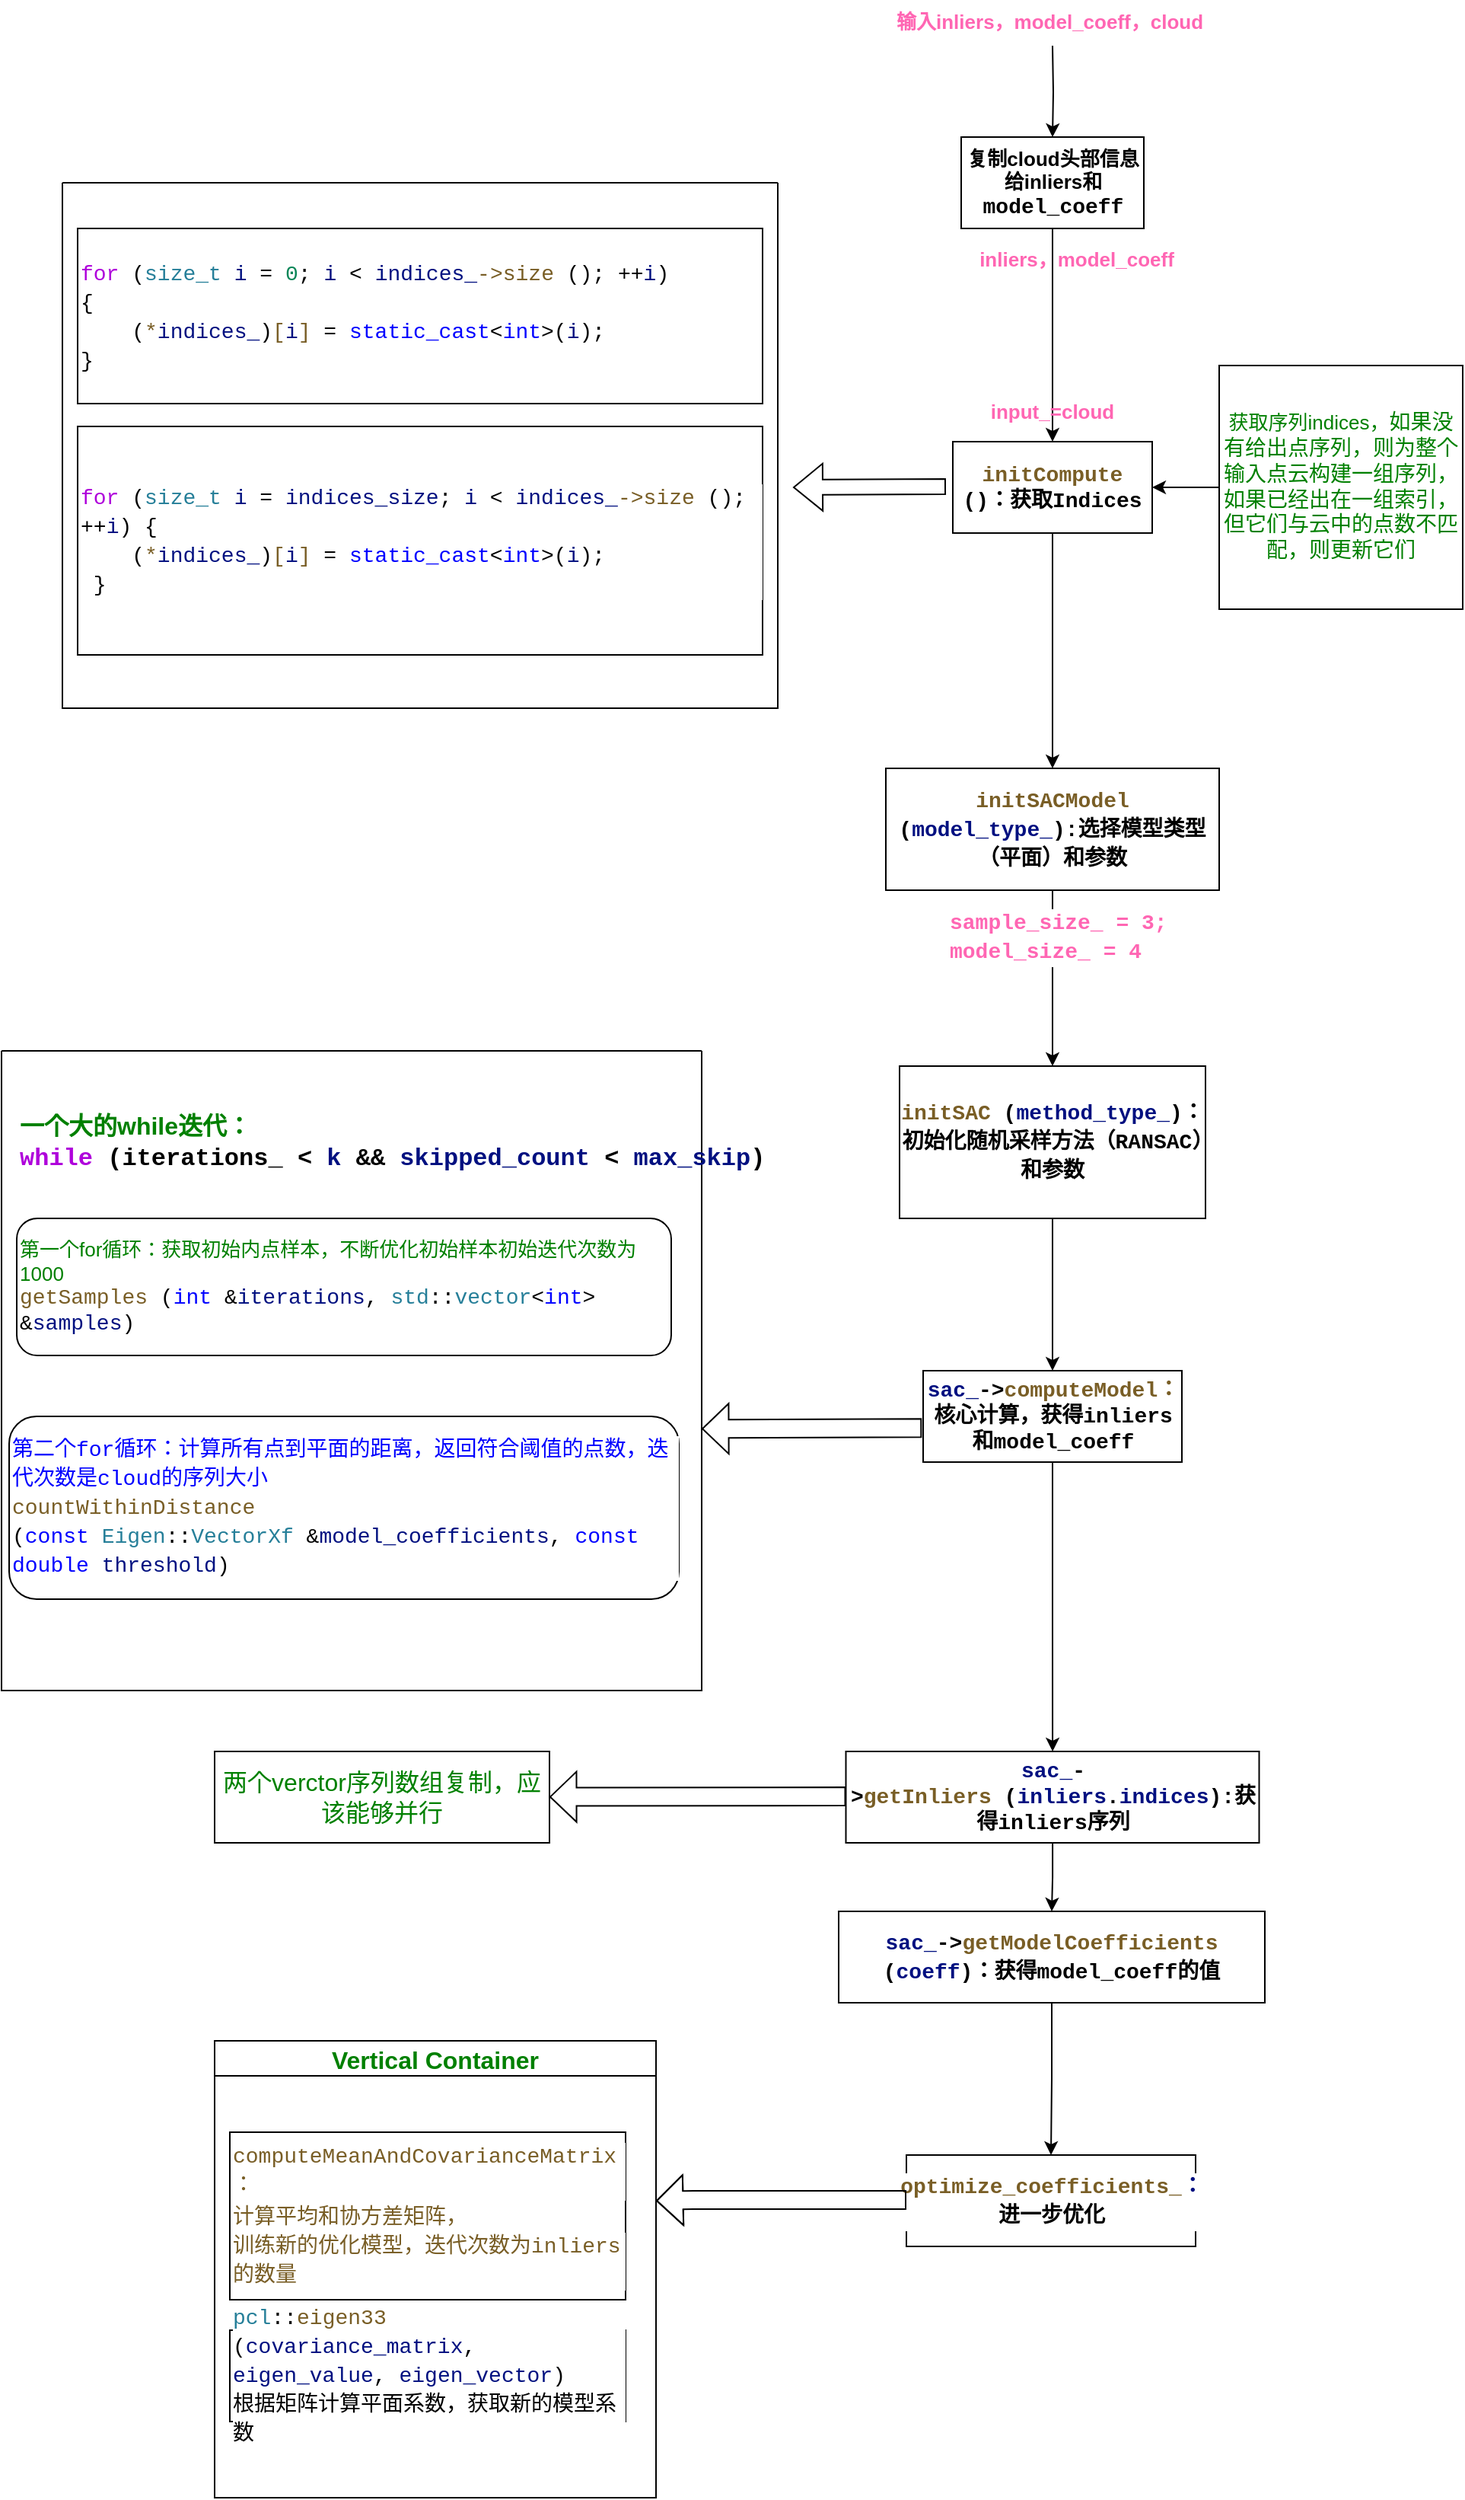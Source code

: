 <mxfile version="18.0.1" type="github">
  <diagram id="I3ww5SjWaeeA8FYdb1Cg" name="第 1 页">
    <mxGraphModel dx="1830" dy="586" grid="1" gridSize="10" guides="1" tooltips="1" connect="1" arrows="1" fold="1" page="1" pageScale="1" pageWidth="827" pageHeight="1169" math="0" shadow="0">
      <root>
        <mxCell id="0" />
        <mxCell id="1" parent="0" />
        <mxCell id="FJBJN5pR6QjKi9RD2nhv-38" value="" style="edgeStyle=orthogonalEdgeStyle;rounded=0;orthogonalLoop=1;jettySize=auto;html=1;fontSize=13;fontColor=#FF66B3;" edge="1" parent="1" source="FJBJN5pR6QjKi9RD2nhv-1" target="FJBJN5pR6QjKi9RD2nhv-7">
          <mxGeometry relative="1" as="geometry" />
        </mxCell>
        <mxCell id="FJBJN5pR6QjKi9RD2nhv-1" value="&lt;b&gt;&lt;font style=&quot;font-size: 13px;&quot;&gt;复制cloud头部信息给inliers和&lt;/font&gt;&lt;/b&gt;&lt;span style=&quot;background-color: rgb(255, 255, 255); font-family: Consolas, &amp;quot;Courier New&amp;quot;, monospace; font-size: 14px;&quot;&gt;&lt;b&gt;model_coeff&lt;/b&gt;&lt;/span&gt;" style="rounded=0;whiteSpace=wrap;html=1;" vertex="1" parent="1">
          <mxGeometry x="500.5" y="180" width="120" height="60" as="geometry" />
        </mxCell>
        <mxCell id="FJBJN5pR6QjKi9RD2nhv-12" value="" style="edgeStyle=orthogonalEdgeStyle;rounded=0;orthogonalLoop=1;jettySize=auto;html=1;fontSize=13;fontColor=#000000;" edge="1" parent="1" source="FJBJN5pR6QjKi9RD2nhv-7" target="FJBJN5pR6QjKi9RD2nhv-9">
          <mxGeometry relative="1" as="geometry" />
        </mxCell>
        <mxCell id="FJBJN5pR6QjKi9RD2nhv-7" value="&lt;b&gt;&lt;span style=&quot;font-family: Consolas, &amp;quot;Courier New&amp;quot;, monospace; font-size: 14px; color: rgb(121, 94, 38);&quot;&gt;initCompute&lt;/span&gt;&lt;span style=&quot;background-color: rgb(255, 255, 255); font-family: Consolas, &amp;quot;Courier New&amp;quot;, monospace; font-size: 14px;&quot;&gt; ()：获取Indices&lt;/span&gt;&lt;/b&gt;" style="rounded=0;whiteSpace=wrap;html=1;fontSize=13;fontColor=#000000;" vertex="1" parent="1">
          <mxGeometry x="495" y="380" width="131" height="60" as="geometry" />
        </mxCell>
        <mxCell id="FJBJN5pR6QjKi9RD2nhv-14" value="" style="edgeStyle=orthogonalEdgeStyle;rounded=0;orthogonalLoop=1;jettySize=auto;html=1;fontSize=13;fontColor=#000000;" edge="1" parent="1" source="FJBJN5pR6QjKi9RD2nhv-9" target="FJBJN5pR6QjKi9RD2nhv-13">
          <mxGeometry relative="1" as="geometry" />
        </mxCell>
        <mxCell id="FJBJN5pR6QjKi9RD2nhv-9" value="&lt;div style=&quot;background-color: rgb(255, 255, 255); font-family: Consolas, &amp;quot;Courier New&amp;quot;, monospace; font-size: 14px; line-height: 19px;&quot;&gt;&lt;b&gt;&lt;span style=&quot;color: #795e26;&quot;&gt;initSACModel&lt;/span&gt; (&lt;span style=&quot;color: #001080;&quot;&gt;model_type_&lt;/span&gt;):选择模型类型（平面）和参数&lt;/b&gt;&lt;/div&gt;" style="rounded=0;whiteSpace=wrap;html=1;fontSize=13;fontColor=#000000;" vertex="1" parent="1">
          <mxGeometry x="451" y="594.5" width="219" height="80" as="geometry" />
        </mxCell>
        <mxCell id="FJBJN5pR6QjKi9RD2nhv-20" value="" style="edgeStyle=orthogonalEdgeStyle;rounded=0;orthogonalLoop=1;jettySize=auto;html=1;fontSize=13;fontColor=#000000;" edge="1" parent="1" source="FJBJN5pR6QjKi9RD2nhv-13" target="FJBJN5pR6QjKi9RD2nhv-19">
          <mxGeometry relative="1" as="geometry" />
        </mxCell>
        <mxCell id="FJBJN5pR6QjKi9RD2nhv-13" value="&lt;div style=&quot;background-color: rgb(255, 255, 255); font-family: Consolas, &amp;quot;Courier New&amp;quot;, monospace; font-size: 14px; line-height: 19px;&quot;&gt;&lt;b&gt;&lt;span style=&quot;color: #795e26;&quot;&gt;initSAC&lt;/span&gt; (&lt;span style=&quot;color: #001080;&quot;&gt;method_type_&lt;/span&gt;)：初始化随机采样方法（RANSAC）和参数&lt;/b&gt;&lt;/div&gt;" style="rounded=0;whiteSpace=wrap;html=1;fontSize=13;fontColor=#000000;" vertex="1" parent="1">
          <mxGeometry x="460" y="790" width="201" height="100" as="geometry" />
        </mxCell>
        <mxCell id="FJBJN5pR6QjKi9RD2nhv-25" value="" style="edgeStyle=orthogonalEdgeStyle;rounded=0;orthogonalLoop=1;jettySize=auto;html=1;fontSize=13;fontColor=#000000;" edge="1" parent="1" source="FJBJN5pR6QjKi9RD2nhv-18" target="FJBJN5pR6QjKi9RD2nhv-23">
          <mxGeometry relative="1" as="geometry" />
        </mxCell>
        <mxCell id="FJBJN5pR6QjKi9RD2nhv-18" value="&lt;b style=&quot;font-family: Consolas, &amp;quot;Courier New&amp;quot;, monospace; font-size: 14px;&quot;&gt;&lt;span style=&quot;color: rgb(0, 16, 128);&quot;&gt;sac_&lt;/span&gt;-&amp;gt;&lt;span style=&quot;color: rgb(121, 94, 38);&quot;&gt;getInliers&lt;/span&gt;&amp;nbsp;(&lt;span style=&quot;color: rgb(0, 16, 128);&quot;&gt;inliers&lt;/span&gt;.&lt;span style=&quot;color: rgb(0, 16, 128);&quot;&gt;indices&lt;/span&gt;):获得inliers序列&lt;/b&gt;" style="rounded=0;whiteSpace=wrap;html=1;fontSize=13;fontColor=#000000;" vertex="1" parent="1">
          <mxGeometry x="424.75" y="1240" width="271.5" height="60" as="geometry" />
        </mxCell>
        <mxCell id="FJBJN5pR6QjKi9RD2nhv-21" value="" style="edgeStyle=orthogonalEdgeStyle;rounded=0;orthogonalLoop=1;jettySize=auto;html=1;fontSize=13;fontColor=#000000;" edge="1" parent="1" source="FJBJN5pR6QjKi9RD2nhv-19" target="FJBJN5pR6QjKi9RD2nhv-18">
          <mxGeometry relative="1" as="geometry" />
        </mxCell>
        <mxCell id="FJBJN5pR6QjKi9RD2nhv-19" value="&lt;b style=&quot;font-family: Consolas, &amp;quot;Courier New&amp;quot;, monospace; font-size: 14px;&quot;&gt;&lt;span style=&quot;color: rgb(0, 16, 128);&quot;&gt;sac_&lt;/span&gt;-&amp;gt;&lt;span style=&quot;color: rgb(121, 94, 38);&quot;&gt;computeModel：&lt;/span&gt;核心计算，获得inliers和model_coeff&lt;/b&gt;" style="rounded=0;whiteSpace=wrap;html=1;fontSize=13;fontColor=#000000;" vertex="1" parent="1">
          <mxGeometry x="475.5" y="990" width="170" height="60" as="geometry" />
        </mxCell>
        <mxCell id="FJBJN5pR6QjKi9RD2nhv-27" value="" style="edgeStyle=orthogonalEdgeStyle;rounded=0;orthogonalLoop=1;jettySize=auto;html=1;fontSize=13;fontColor=#000000;" edge="1" parent="1" source="FJBJN5pR6QjKi9RD2nhv-23" target="FJBJN5pR6QjKi9RD2nhv-26">
          <mxGeometry relative="1" as="geometry" />
        </mxCell>
        <mxCell id="FJBJN5pR6QjKi9RD2nhv-23" value="&lt;div style=&quot;background-color: rgb(255, 255, 255); font-family: Consolas, &amp;quot;Courier New&amp;quot;, monospace; font-size: 14px; line-height: 19px;&quot;&gt;&lt;b&gt;&lt;span style=&quot;color: #001080;&quot;&gt;sac_&lt;/span&gt;-&amp;gt;&lt;span style=&quot;color: #795e26;&quot;&gt;getModelCoefficients&lt;/span&gt; (&lt;span style=&quot;color: #001080;&quot;&gt;coeff&lt;/span&gt;)：获得model_coeff的值&lt;/b&gt;&lt;/div&gt;" style="rounded=0;whiteSpace=wrap;html=1;fontSize=13;fontColor=#000000;" vertex="1" parent="1">
          <mxGeometry x="420" y="1345" width="280" height="60" as="geometry" />
        </mxCell>
        <mxCell id="FJBJN5pR6QjKi9RD2nhv-26" value="&lt;div style=&quot;background-color: rgb(255, 255, 255); font-family: Consolas, &amp;quot;Courier New&amp;quot;, monospace; font-size: 14px; line-height: 19px;&quot;&gt;&lt;b style=&quot;&quot;&gt;&lt;font color=&quot;#795e26&quot;&gt;optimize_coefficients_&lt;/font&gt;&lt;font color=&quot;#001080&quot;&gt;：&lt;/font&gt;&lt;/b&gt;&lt;/div&gt;&lt;div style=&quot;background-color: rgb(255, 255, 255); font-family: Consolas, &amp;quot;Courier New&amp;quot;, monospace; font-size: 14px; line-height: 19px;&quot;&gt;&lt;b style=&quot;&quot;&gt;进一步优化&lt;/b&gt;&lt;/div&gt;" style="rounded=0;whiteSpace=wrap;html=1;fontSize=13;fontColor=#000000;" vertex="1" parent="1">
          <mxGeometry x="464.5" y="1505" width="190" height="60" as="geometry" />
        </mxCell>
        <mxCell id="FJBJN5pR6QjKi9RD2nhv-36" value="" style="edgeStyle=orthogonalEdgeStyle;rounded=0;orthogonalLoop=1;jettySize=auto;html=1;fontSize=13;fontColor=#FF66B3;" edge="1" parent="1" target="FJBJN5pR6QjKi9RD2nhv-1">
          <mxGeometry relative="1" as="geometry">
            <mxPoint x="560.5" y="120" as="sourcePoint" />
          </mxGeometry>
        </mxCell>
        <mxCell id="FJBJN5pR6QjKi9RD2nhv-37" value="&lt;b style=&quot;&quot;&gt;inliers，model_coeff&lt;/b&gt;" style="text;html=1;align=center;verticalAlign=middle;resizable=0;points=[];autosize=1;strokeColor=none;fillColor=none;fontSize=13;fontColor=#FF66B3;" vertex="1" parent="1">
          <mxGeometry x="505.5" y="250" width="140" height="20" as="geometry" />
        </mxCell>
        <mxCell id="FJBJN5pR6QjKi9RD2nhv-41" value="&lt;div style=&quot;background-color: rgb(255, 255, 255); font-family: Consolas, &amp;quot;Courier New&amp;quot;, monospace; font-size: 14px; line-height: 19px;&quot;&gt;&lt;div style=&quot;&quot;&gt;&lt;b&gt;sample_size_ = 3;&lt;/b&gt;&lt;/div&gt;&lt;div style=&quot;&quot;&gt;&lt;b&gt;model_size_ = 4&lt;/b&gt;&lt;/div&gt;&lt;/div&gt;" style="text;whiteSpace=wrap;html=1;fontSize=13;fontColor=#FF66B3;" vertex="1" parent="1">
          <mxGeometry x="490.5" y="680" width="170" height="40" as="geometry" />
        </mxCell>
        <mxCell id="FJBJN5pR6QjKi9RD2nhv-42" value="&lt;b&gt;输入inliers，model_coeff，cloud&lt;/b&gt;" style="text;whiteSpace=wrap;html=1;fontSize=13;fontColor=#FF66B3;" vertex="1" parent="1">
          <mxGeometry x="455.5" y="90" width="210" height="30" as="geometry" />
        </mxCell>
        <mxCell id="FJBJN5pR6QjKi9RD2nhv-44" value="&lt;b&gt;input_=cloud&lt;/b&gt;" style="text;html=1;align=center;verticalAlign=middle;resizable=0;points=[];autosize=1;strokeColor=none;fillColor=none;fontSize=13;fontColor=#FF66B3;" vertex="1" parent="1">
          <mxGeometry x="509.5" y="350" width="100" height="20" as="geometry" />
        </mxCell>
        <mxCell id="FJBJN5pR6QjKi9RD2nhv-64" value="" style="edgeStyle=orthogonalEdgeStyle;rounded=0;orthogonalLoop=1;jettySize=auto;html=1;fontSize=13;fontColor=#008000;" edge="1" parent="1" source="FJBJN5pR6QjKi9RD2nhv-46" target="FJBJN5pR6QjKi9RD2nhv-7">
          <mxGeometry relative="1" as="geometry" />
        </mxCell>
        <mxCell id="FJBJN5pR6QjKi9RD2nhv-46" value="&lt;font color=&quot;#008000&quot;&gt;获取序列indices，&lt;/font&gt;&lt;span style=&quot;color: rgb(0, 128, 0); background-color: rgb(255, 255, 255); font-family: Consolas, &amp;quot;Courier New&amp;quot;, monospace; font-size: 14px;&quot;&gt;如果没有给出点序列，则为整个输入点云构建一组序列，&lt;/span&gt;&lt;span style=&quot;background-color: rgb(255, 255, 255); color: rgb(0, 128, 0); font-family: Consolas, &amp;quot;Courier New&amp;quot;, monospace; font-size: 14px;&quot;&gt;如果&lt;/span&gt;&lt;span style=&quot;background-color: rgb(255, 255, 255); font-family: Consolas, &amp;quot;Courier New&amp;quot;, monospace; font-size: 14px;&quot;&gt;&lt;font color=&quot;#008000&quot;&gt;已经出在一组索引，但它们与云中的点数不匹配，则更新它们&lt;/font&gt;&lt;/span&gt;" style="whiteSpace=wrap;html=1;aspect=fixed;fontSize=13;fontColor=#FF66B3;" vertex="1" parent="1">
          <mxGeometry x="670" y="330" width="160" height="160" as="geometry" />
        </mxCell>
        <mxCell id="FJBJN5pR6QjKi9RD2nhv-47" value="" style="shape=flexArrow;endArrow=classic;html=1;rounded=0;fontSize=13;fontColor=#008000;" edge="1" parent="1">
          <mxGeometry width="50" height="50" relative="1" as="geometry">
            <mxPoint x="490.5" y="409.5" as="sourcePoint" />
            <mxPoint x="390" y="410" as="targetPoint" />
            <Array as="points">
              <mxPoint x="490.5" y="409.5" />
            </Array>
          </mxGeometry>
        </mxCell>
        <mxCell id="FJBJN5pR6QjKi9RD2nhv-51" value="" style="swimlane;startSize=0;fontSize=13;fontColor=#008000;" vertex="1" parent="1">
          <mxGeometry x="-90" y="210" width="470" height="345" as="geometry" />
        </mxCell>
        <mxCell id="FJBJN5pR6QjKi9RD2nhv-55" value="&lt;div style=&quot;color: rgb(0, 0, 0); background-color: rgb(255, 255, 255); font-family: Consolas, &amp;quot;Courier New&amp;quot;, monospace; font-size: 14px; line-height: 19px;&quot;&gt;&lt;span style=&quot;color: #af00db;&quot;&gt;for&lt;/span&gt; (&lt;span style=&quot;color: #267f99;&quot;&gt;size_t&lt;/span&gt; &lt;span style=&quot;color: #001080;&quot;&gt;i&lt;/span&gt; = &lt;span style=&quot;color: #098658;&quot;&gt;0&lt;/span&gt;; &lt;span style=&quot;color: #001080;&quot;&gt;i&lt;/span&gt; &amp;lt; &lt;span style=&quot;color: #001080;&quot;&gt;indices_&lt;/span&gt;&lt;span style=&quot;color: #795e26;&quot;&gt;-&amp;gt;&lt;/span&gt;&lt;span style=&quot;color: #795e26;&quot;&gt;size&lt;/span&gt; (); ++&lt;span style=&quot;color: #001080;&quot;&gt;i&lt;/span&gt;)&lt;/div&gt;&lt;div style=&quot;color: rgb(0, 0, 0); background-color: rgb(255, 255, 255); font-family: Consolas, &amp;quot;Courier New&amp;quot;, monospace; font-size: 14px; line-height: 19px;&quot;&gt;{&lt;/div&gt;&lt;div style=&quot;color: rgb(0, 0, 0); background-color: rgb(255, 255, 255); font-family: Consolas, &amp;quot;Courier New&amp;quot;, monospace; font-size: 14px; line-height: 19px;&quot;&gt;&amp;nbsp; &amp;nbsp; (&lt;span style=&quot;color: rgb(121, 94, 38);&quot;&gt;*&lt;/span&gt;&lt;span style=&quot;color: rgb(0, 16, 128);&quot;&gt;indices_&lt;/span&gt;)&lt;span style=&quot;color: rgb(121, 94, 38);&quot;&gt;[&lt;/span&gt;&lt;span style=&quot;color: rgb(0, 16, 128);&quot;&gt;i&lt;/span&gt;&lt;span style=&quot;color: rgb(121, 94, 38);&quot;&gt;]&lt;/span&gt; = &lt;span style=&quot;color: rgb(0, 0, 255);&quot;&gt;static_cast&lt;/span&gt;&amp;lt;&lt;span style=&quot;color: rgb(0, 0, 255);&quot;&gt;int&lt;/span&gt;&amp;gt;(&lt;span style=&quot;color: rgb(0, 16, 128);&quot;&gt;i&lt;/span&gt;);&amp;nbsp;&lt;/div&gt;&lt;div style=&quot;color: rgb(0, 0, 0); background-color: rgb(255, 255, 255); font-family: Consolas, &amp;quot;Courier New&amp;quot;, monospace; font-size: 14px; line-height: 19px;&quot;&gt;}&lt;/div&gt;" style="whiteSpace=wrap;html=1;fontSize=13;fontColor=#008000;align=left;" vertex="1" parent="FJBJN5pR6QjKi9RD2nhv-51">
          <mxGeometry x="10" y="30" width="450" height="115" as="geometry" />
        </mxCell>
        <mxCell id="FJBJN5pR6QjKi9RD2nhv-57" value="&lt;div style=&quot;color: rgb(0, 0, 0); background-color: rgb(255, 255, 255); font-family: Consolas, &amp;quot;Courier New&amp;quot;, monospace; font-size: 14px; line-height: 19px;&quot;&gt;&lt;span style=&quot;color: #af00db;&quot;&gt;for&lt;/span&gt; (&lt;span style=&quot;color: #267f99;&quot;&gt;size_t&lt;/span&gt; &lt;span style=&quot;color: #001080;&quot;&gt;i&lt;/span&gt; = &lt;span style=&quot;color: #001080;&quot;&gt;indices_size&lt;/span&gt;; &lt;span style=&quot;color: #001080;&quot;&gt;i&lt;/span&gt; &amp;lt; &lt;span style=&quot;color: #001080;&quot;&gt;indices_&lt;/span&gt;&lt;span style=&quot;color: #795e26;&quot;&gt;-&amp;gt;&lt;/span&gt;&lt;span style=&quot;color: #795e26;&quot;&gt;size&lt;/span&gt; (); ++&lt;span style=&quot;color: #001080;&quot;&gt;i&lt;/span&gt;) {&amp;nbsp;&lt;/div&gt;&lt;div style=&quot;color: rgb(0, 0, 0); background-color: rgb(255, 255, 255); font-family: Consolas, &amp;quot;Courier New&amp;quot;, monospace; font-size: 14px; line-height: 19px;&quot;&gt;&amp;nbsp; &amp;nbsp; (&lt;span style=&quot;color: #795e26;&quot;&gt;*&lt;/span&gt;&lt;span style=&quot;color: #001080;&quot;&gt;indices_&lt;/span&gt;)&lt;span style=&quot;color: #795e26;&quot;&gt;[&lt;/span&gt;&lt;span style=&quot;color: #001080;&quot;&gt;i&lt;/span&gt;&lt;span style=&quot;color: #795e26;&quot;&gt;]&lt;/span&gt; = &lt;span style=&quot;color: #0000ff;&quot;&gt;static_cast&lt;/span&gt;&amp;lt;&lt;span style=&quot;color: #0000ff;&quot;&gt;int&lt;/span&gt;&amp;gt;(&lt;span style=&quot;color: #001080;&quot;&gt;i&lt;/span&gt;);&lt;/div&gt;&lt;div style=&quot;color: rgb(0, 0, 0); background-color: rgb(255, 255, 255); font-family: Consolas, &amp;quot;Courier New&amp;quot;, monospace; font-size: 14px; line-height: 19px;&quot;&gt;&amp;nbsp;}&lt;/div&gt;" style="whiteSpace=wrap;html=1;fontSize=13;fontColor=#008000;align=left;" vertex="1" parent="FJBJN5pR6QjKi9RD2nhv-51">
          <mxGeometry x="10" y="160" width="450" height="150" as="geometry" />
        </mxCell>
        <mxCell id="FJBJN5pR6QjKi9RD2nhv-60" value="" style="swimlane;startSize=0;fontSize=13;fontColor=#008000;" vertex="1" parent="1">
          <mxGeometry x="-130" y="780" width="460" height="420" as="geometry" />
        </mxCell>
        <mxCell id="FJBJN5pR6QjKi9RD2nhv-62" value="第一个for循环：获取初始内点样本，不断优化初始样本初始迭代次数为1000&lt;br&gt;&lt;span style=&quot;font-family: Consolas, &amp;quot;Courier New&amp;quot;, monospace; font-size: 14px; color: rgb(121, 94, 38);&quot;&gt;getSamples&lt;/span&gt;&lt;span style=&quot;background-color: rgb(255, 255, 255); color: rgb(0, 0, 0); font-family: Consolas, &amp;quot;Courier New&amp;quot;, monospace; font-size: 14px;&quot;&gt; (&lt;/span&gt;&lt;span style=&quot;font-family: Consolas, &amp;quot;Courier New&amp;quot;, monospace; font-size: 14px; color: rgb(0, 0, 255);&quot;&gt;int&lt;/span&gt;&lt;span style=&quot;background-color: rgb(255, 255, 255); color: rgb(0, 0, 0); font-family: Consolas, &amp;quot;Courier New&amp;quot;, monospace; font-size: 14px;&quot;&gt; &amp;amp;&lt;/span&gt;&lt;span style=&quot;font-family: Consolas, &amp;quot;Courier New&amp;quot;, monospace; font-size: 14px; color: rgb(0, 16, 128);&quot;&gt;iterations&lt;/span&gt;&lt;span style=&quot;background-color: rgb(255, 255, 255); color: rgb(0, 0, 0); font-family: Consolas, &amp;quot;Courier New&amp;quot;, monospace; font-size: 14px;&quot;&gt;, &lt;/span&gt;&lt;span style=&quot;font-family: Consolas, &amp;quot;Courier New&amp;quot;, monospace; font-size: 14px; color: rgb(38, 127, 153);&quot;&gt;std&lt;/span&gt;&lt;span style=&quot;background-color: rgb(255, 255, 255); color: rgb(0, 0, 0); font-family: Consolas, &amp;quot;Courier New&amp;quot;, monospace; font-size: 14px;&quot;&gt;::&lt;/span&gt;&lt;span style=&quot;font-family: Consolas, &amp;quot;Courier New&amp;quot;, monospace; font-size: 14px; color: rgb(38, 127, 153);&quot;&gt;vector&lt;/span&gt;&lt;span style=&quot;background-color: rgb(255, 255, 255); color: rgb(0, 0, 0); font-family: Consolas, &amp;quot;Courier New&amp;quot;, monospace; font-size: 14px;&quot;&gt;&amp;lt;&lt;/span&gt;&lt;span style=&quot;font-family: Consolas, &amp;quot;Courier New&amp;quot;, monospace; font-size: 14px; color: rgb(0, 0, 255);&quot;&gt;int&lt;/span&gt;&lt;span style=&quot;background-color: rgb(255, 255, 255); color: rgb(0, 0, 0); font-family: Consolas, &amp;quot;Courier New&amp;quot;, monospace; font-size: 14px;&quot;&gt;&amp;gt; &amp;amp;&lt;/span&gt;&lt;span style=&quot;font-family: Consolas, &amp;quot;Courier New&amp;quot;, monospace; font-size: 14px; color: rgb(0, 16, 128);&quot;&gt;samples&lt;/span&gt;&lt;span style=&quot;background-color: rgb(255, 255, 255); color: rgb(0, 0, 0); font-family: Consolas, &amp;quot;Courier New&amp;quot;, monospace; font-size: 14px;&quot;&gt;)&lt;/span&gt;" style="rounded=1;whiteSpace=wrap;html=1;fontSize=13;fontColor=#008000;align=left;" vertex="1" parent="FJBJN5pR6QjKi9RD2nhv-60">
          <mxGeometry x="10" y="110" width="430" height="90" as="geometry" />
        </mxCell>
        <mxCell id="FJBJN5pR6QjKi9RD2nhv-63" value="&lt;div style=&quot;color: rgb(0, 0, 0); background-color: rgb(255, 255, 255); font-family: Consolas, &amp;quot;Courier New&amp;quot;, monospace; font-size: 14px; line-height: 19px;&quot;&gt;&lt;div&gt;&lt;span style=&quot;color: rgb(0, 0, 255);&quot;&gt;第二个for循环：计算所有点到平面的距离，返回符合阈值的点数，迭代次数是cloud的序列大小&lt;/span&gt;&lt;/div&gt;&lt;div&gt;&lt;span style=&quot;color: rgb(121, 94, 38);&quot;&gt;countWithinDistance&lt;/span&gt;&amp;nbsp;&lt;br&gt;&lt;/div&gt;&lt;div&gt;(&lt;span style=&quot;color: rgb(0, 0, 255);&quot;&gt;const&lt;/span&gt; &lt;span style=&quot;color: rgb(38, 127, 153);&quot;&gt;Eigen&lt;/span&gt;::&lt;span style=&quot;color: rgb(38, 127, 153);&quot;&gt;VectorXf&amp;nbsp;&lt;/span&gt;&amp;amp;&lt;span style=&quot;color: rgb(0, 16, 128);&quot;&gt;model_coefficients&lt;/span&gt;, &lt;span style=&quot;color: rgb(0, 0, 255);&quot;&gt;const&lt;/span&gt; &lt;span style=&quot;color: rgb(0, 0, 255);&quot;&gt;double&lt;/span&gt; &lt;span style=&quot;color: rgb(0, 16, 128);&quot;&gt;threshold&lt;/span&gt;)&lt;/div&gt;&lt;/div&gt;" style="rounded=1;whiteSpace=wrap;html=1;fontSize=13;fontColor=#008000;align=left;" vertex="1" parent="FJBJN5pR6QjKi9RD2nhv-60">
          <mxGeometry x="5" y="240" width="440" height="120" as="geometry" />
        </mxCell>
        <mxCell id="FJBJN5pR6QjKi9RD2nhv-65" value="&lt;b style=&quot;font-size: 16px;&quot;&gt;一个大的while迭代：&lt;span style=&quot;background-color: rgb(255, 255, 255); color: rgb(0, 0, 0); font-family: Consolas, &amp;quot;Courier New&amp;quot;, monospace;&quot;&gt;&amp;nbsp;&lt;br&gt;&lt;div style=&quot;&quot;&gt;&lt;span style=&quot;background-color: initial; color: rgb(175, 0, 219);&quot;&gt;while&lt;/span&gt; (iterations_ &amp;lt; &lt;span style=&quot;background-color: initial; color: rgb(0, 16, 128);&quot;&gt;k&lt;/span&gt; &amp;amp;&amp;amp; &lt;span style=&quot;background-color: initial; color: rgb(0, 16, 128);&quot;&gt;skipped_count&lt;/span&gt; &amp;lt; &lt;span style=&quot;background-color: initial; color: rgb(0, 16, 128);&quot;&gt;max_skip&lt;/span&gt;)&lt;/div&gt;&lt;/span&gt;&lt;/b&gt;" style="text;html=1;align=left;verticalAlign=middle;resizable=0;points=[];autosize=1;strokeColor=none;fillColor=none;fontSize=13;fontColor=#008000;" vertex="1" parent="FJBJN5pR6QjKi9RD2nhv-60">
          <mxGeometry x="10" y="40" width="460" height="40" as="geometry" />
        </mxCell>
        <mxCell id="FJBJN5pR6QjKi9RD2nhv-68" value="" style="shape=flexArrow;endArrow=classic;html=1;rounded=0;fontSize=16;fontColor=#008000;entryX=1;entryY=0.667;entryDx=0;entryDy=0;entryPerimeter=0;width=12;endSize=5.42;exitX=-0.005;exitY=0.628;exitDx=0;exitDy=0;exitPerimeter=0;" edge="1" parent="1" source="FJBJN5pR6QjKi9RD2nhv-19">
          <mxGeometry width="50" height="50" relative="1" as="geometry">
            <mxPoint x="460" y="1028" as="sourcePoint" />
            <mxPoint x="330" y="1028.14" as="targetPoint" />
          </mxGeometry>
        </mxCell>
        <mxCell id="FJBJN5pR6QjKi9RD2nhv-69" value="" style="shape=flexArrow;endArrow=classic;html=1;rounded=0;fontSize=16;fontColor=#008000;width=12;endSize=5.42;" edge="1" parent="1" target="FJBJN5pR6QjKi9RD2nhv-70">
          <mxGeometry width="50" height="50" relative="1" as="geometry">
            <mxPoint x="424.75" y="1269.5" as="sourcePoint" />
            <mxPoint x="340" y="1270" as="targetPoint" />
          </mxGeometry>
        </mxCell>
        <mxCell id="FJBJN5pR6QjKi9RD2nhv-70" value="两个verctor序列数组复制，应该能够并行" style="rounded=0;whiteSpace=wrap;html=1;fontSize=16;fontColor=#008000;" vertex="1" parent="1">
          <mxGeometry x="10" y="1240" width="220" height="60" as="geometry" />
        </mxCell>
        <mxCell id="FJBJN5pR6QjKi9RD2nhv-71" value="" style="shape=flexArrow;endArrow=classic;html=1;rounded=0;fontSize=16;fontColor=#008000;width=12;endSize=5.42;" edge="1" parent="1">
          <mxGeometry width="50" height="50" relative="1" as="geometry">
            <mxPoint x="464.5" y="1534.5" as="sourcePoint" />
            <mxPoint x="300" y="1535" as="targetPoint" />
            <Array as="points">
              <mxPoint x="324.5" y="1534.5" />
            </Array>
          </mxGeometry>
        </mxCell>
        <mxCell id="FJBJN5pR6QjKi9RD2nhv-74" value="Vertical Container" style="swimlane;fontSize=16;fontColor=#008000;" vertex="1" parent="1">
          <mxGeometry x="10" y="1430" width="290" height="300" as="geometry" />
        </mxCell>
        <mxCell id="FJBJN5pR6QjKi9RD2nhv-75" value="&lt;div style=&quot;color: rgb(0, 0, 0); background-color: rgb(255, 255, 255); font-family: Consolas, &amp;quot;Courier New&amp;quot;, monospace; font-size: 14px; line-height: 19px;&quot;&gt;&lt;span style=&quot;color: #795e26;&quot;&gt;computeMeanAndCovarianceMatrix&lt;/span&gt;&lt;/div&gt;&lt;div style=&quot;color: rgb(0, 0, 0); background-color: rgb(255, 255, 255); font-family: Consolas, &amp;quot;Courier New&amp;quot;, monospace; font-size: 14px; line-height: 19px;&quot;&gt;&lt;span style=&quot;color: #795e26;&quot;&gt;：&lt;/span&gt;&lt;/div&gt;&lt;font face=&quot;Consolas, Courier New, monospace&quot; color=&quot;#795e26&quot;&gt;&lt;span style=&quot;font-size: 14px;&quot;&gt;计算平均和协方差矩阵，&lt;/span&gt;&lt;/font&gt;&lt;div style=&quot;color: rgb(0, 0, 0); background-color: rgb(255, 255, 255); font-family: Consolas, &amp;quot;Courier New&amp;quot;, monospace; font-size: 14px; line-height: 19px;&quot;&gt;&lt;span style=&quot;color: #795e26;&quot;&gt;训练新的优化模型，迭代次数为inliers的数量&lt;/span&gt;&lt;/div&gt;" style="whiteSpace=wrap;html=1;fontSize=16;fontColor=#008000;align=left;" vertex="1" parent="FJBJN5pR6QjKi9RD2nhv-74">
          <mxGeometry x="10" y="60" width="260" height="110" as="geometry" />
        </mxCell>
        <mxCell id="FJBJN5pR6QjKi9RD2nhv-76" value="&lt;div style=&quot;color: rgb(0, 0, 0); background-color: rgb(255, 255, 255); font-family: Consolas, &amp;quot;Courier New&amp;quot;, monospace; font-size: 14px; line-height: 19px;&quot;&gt;&lt;span style=&quot;color: #267f99;&quot;&gt;pcl&lt;/span&gt;::&lt;span style=&quot;color: #795e26;&quot;&gt;eigen33&lt;/span&gt; (&lt;span style=&quot;color: #001080;&quot;&gt;covariance_matrix&lt;/span&gt;, &lt;span style=&quot;color: #001080;&quot;&gt;eigen_value&lt;/span&gt;, &lt;span style=&quot;color: #001080;&quot;&gt;eigen_vector&lt;/span&gt;)&lt;/div&gt;&lt;div style=&quot;color: rgb(0, 0, 0); background-color: rgb(255, 255, 255); font-family: Consolas, &amp;quot;Courier New&amp;quot;, monospace; font-size: 14px; line-height: 19px;&quot;&gt;根据矩阵计算平面系数，获取新的模型系数&lt;/div&gt;" style="rounded=0;whiteSpace=wrap;html=1;fontSize=16;fontColor=#008000;align=left;" vertex="1" parent="FJBJN5pR6QjKi9RD2nhv-74">
          <mxGeometry x="10" y="190" width="260" height="60" as="geometry" />
        </mxCell>
      </root>
    </mxGraphModel>
  </diagram>
</mxfile>
